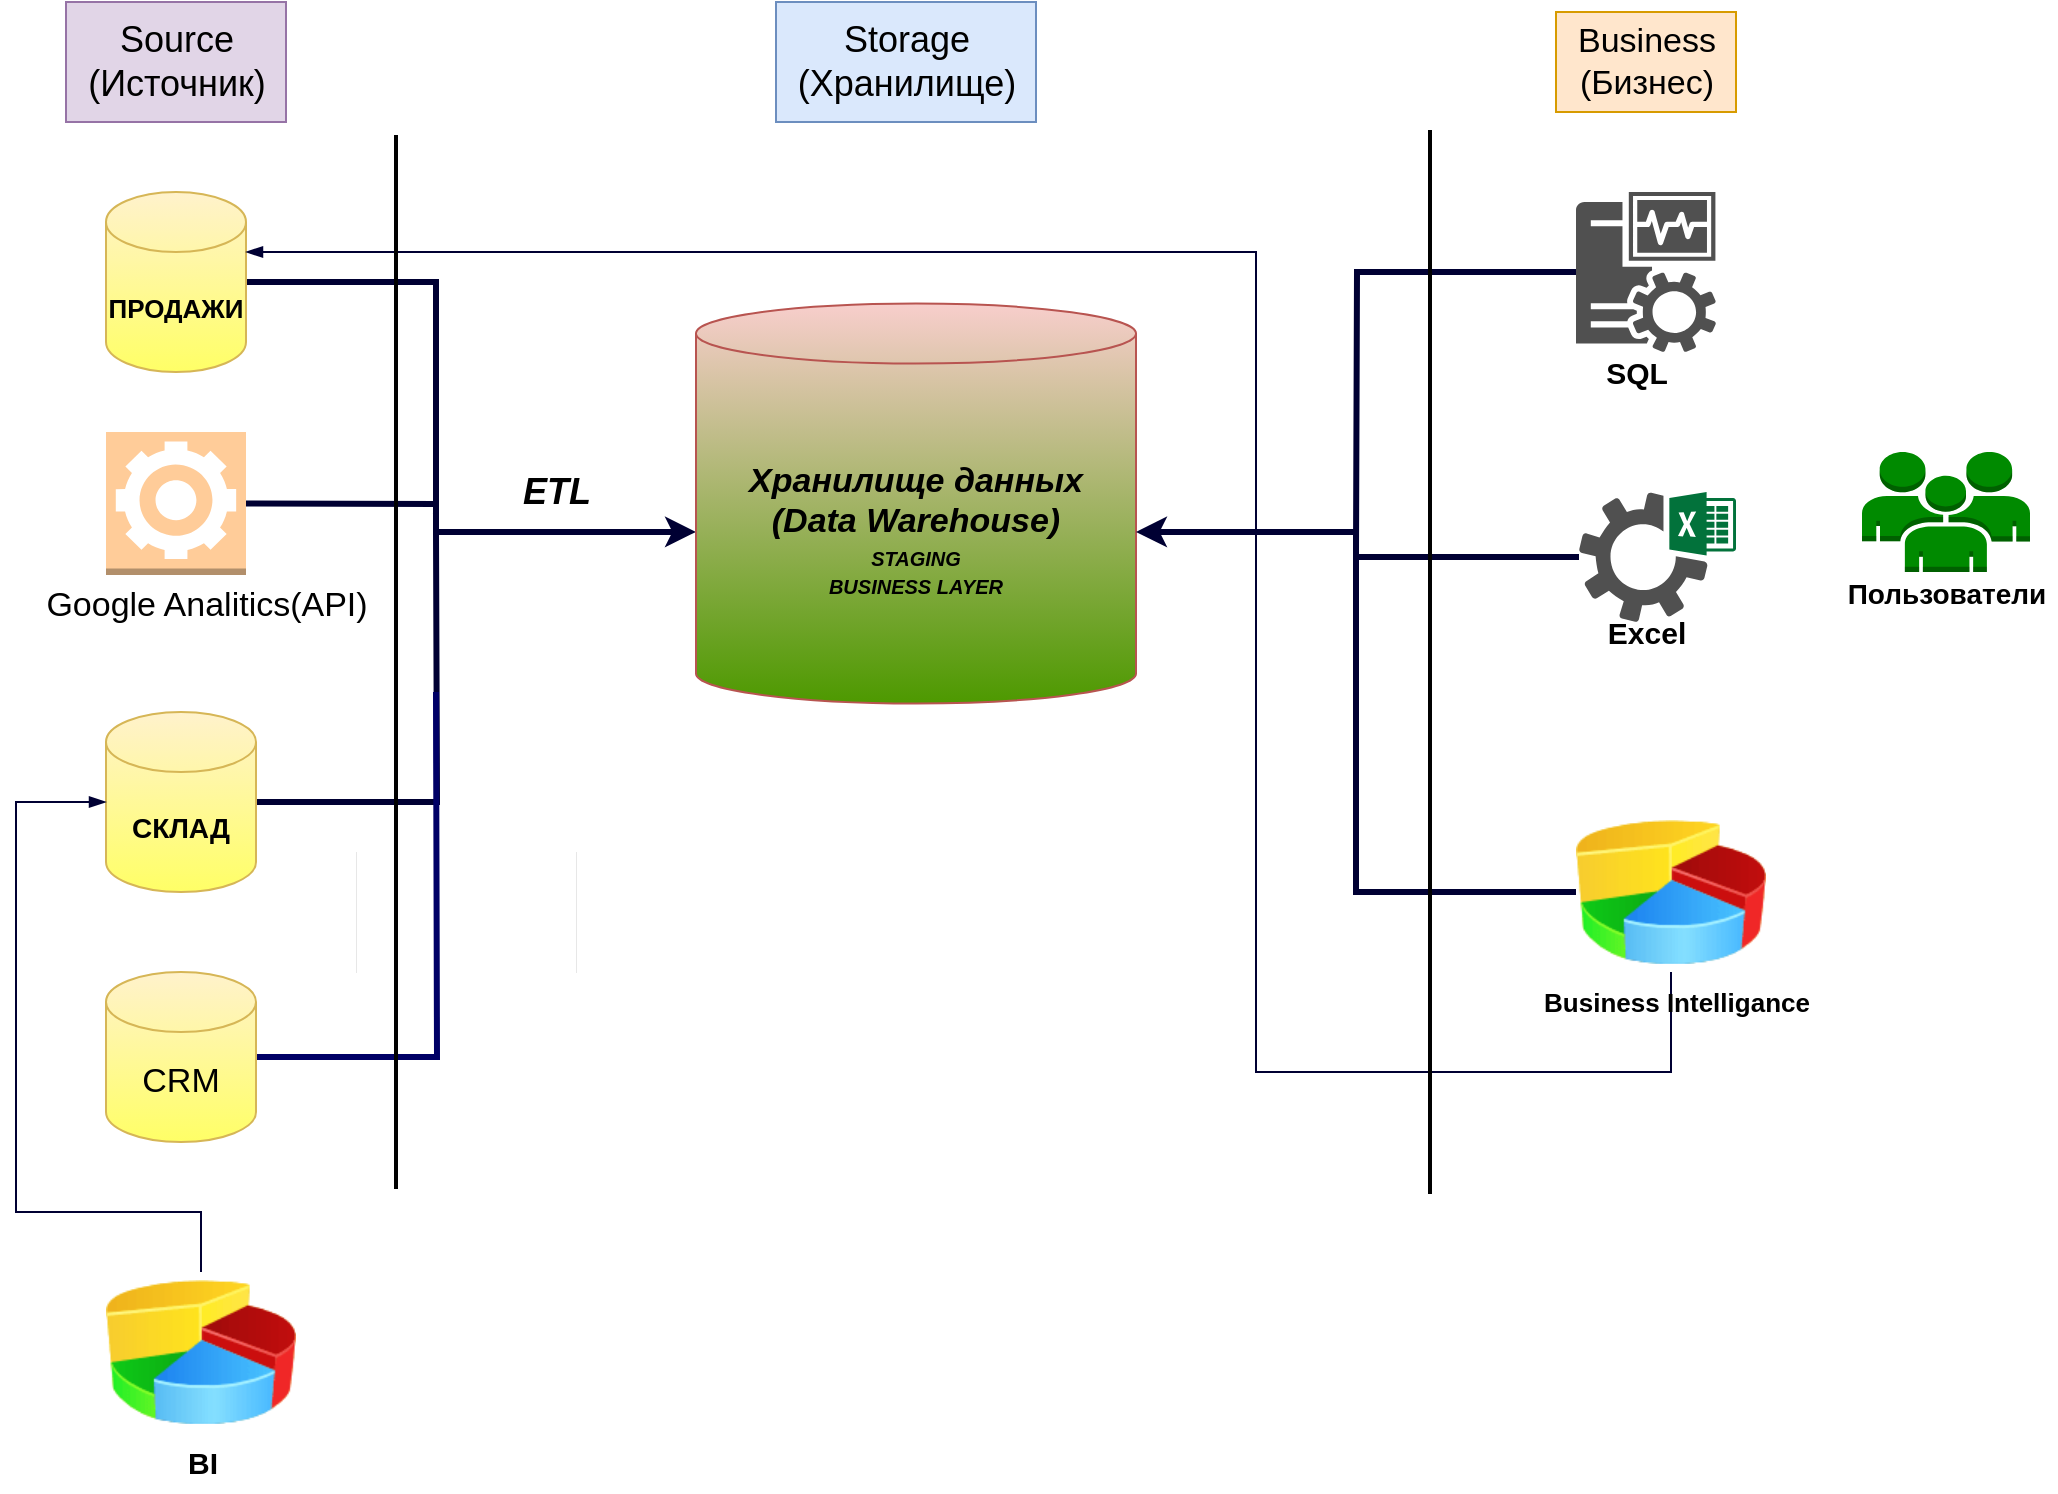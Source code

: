 <mxfile version="20.6.1" type="device"><diagram id="0FAVUtcgUGuAoiuzLJDe" name="Страница 1"><mxGraphModel dx="868" dy="553" grid="1" gridSize="10" guides="1" tooltips="1" connect="1" arrows="1" fold="1" page="1" pageScale="1" pageWidth="827" pageHeight="1169" math="0" shadow="0"><root><mxCell id="0"/><mxCell id="1" parent="0"/><mxCell id="oLMh64dzQplEeLsYrdpY-2" style="edgeStyle=orthogonalEdgeStyle;rounded=0;orthogonalLoop=1;jettySize=auto;html=1;exitX=1;exitY=0.5;exitDx=0;exitDy=0;exitPerimeter=0;entryX=0;entryY=0.571;entryDx=0;entryDy=0;entryPerimeter=0;strokeWidth=3;strokeColor=#000033;" edge="1" parent="1" source="dggA0dbT6htzfZajGR61-1" target="dggA0dbT6htzfZajGR61-3"><mxGeometry relative="1" as="geometry"><Array as="points"><mxPoint x="220" y="155"/><mxPoint x="220" y="280"/></Array></mxGeometry></mxCell><mxCell id="dggA0dbT6htzfZajGR61-1" value="&lt;font style=&quot;font-size: 13px;&quot;&gt;&lt;b&gt;ПРОДАЖИ&lt;/b&gt;&lt;/font&gt;" style="shape=cylinder3;whiteSpace=wrap;html=1;boundedLbl=1;backgroundOutline=1;size=15;fillColor=#fff2cc;strokeColor=#d6b656;gradientColor=#FFFF66;" parent="1" vertex="1"><mxGeometry x="55" y="110" width="70" height="90" as="geometry"/></mxCell><mxCell id="dggA0dbT6htzfZajGR61-3" value="&lt;b style=&quot;font-size: 10px;&quot;&gt;&lt;i style=&quot;&quot;&gt;&lt;span style=&quot;font-size: 17px;&quot;&gt;Хранилище данных&lt;/span&gt;&lt;br&gt;&lt;span style=&quot;font-size: 17px;&quot;&gt;(Data Warehouse)&lt;/span&gt;&lt;br&gt;&lt;font style=&quot;font-size: 10px;&quot;&gt;STAGING&lt;br&gt;&lt;/font&gt;BUSINESS LAYER&lt;br&gt;&lt;/i&gt;&lt;/b&gt;" style="shape=cylinder3;whiteSpace=wrap;html=1;boundedLbl=1;backgroundOutline=1;size=15;fillColor=#f8cecc;strokeColor=#b85450;gradientColor=#4D9900;" parent="1" vertex="1"><mxGeometry x="350" y="165.75" width="220" height="200" as="geometry"/></mxCell><mxCell id="dggA0dbT6htzfZajGR61-4" value="&lt;font style=&quot;font-size: 18px;&quot;&gt;Source&lt;br&gt;(Источник)&lt;/font&gt;" style="text;html=1;align=center;verticalAlign=middle;resizable=0;points=[];autosize=1;strokeColor=#9673a6;fillColor=#e1d5e7;" parent="1" vertex="1"><mxGeometry x="35" y="15" width="110" height="60" as="geometry"/></mxCell><mxCell id="dggA0dbT6htzfZajGR61-5" value="Storage&lt;br&gt;(Хранилище)" style="text;html=1;align=center;verticalAlign=middle;resizable=0;points=[];autosize=1;strokeColor=#6c8ebf;fillColor=#dae8fc;fontSize=18;" parent="1" vertex="1"><mxGeometry x="390" y="15" width="130" height="60" as="geometry"/></mxCell><mxCell id="dggA0dbT6htzfZajGR61-6" value="Business&lt;br&gt;(Бизнес)" style="text;html=1;align=center;verticalAlign=middle;resizable=0;points=[];autosize=1;strokeColor=#d79b00;fillColor=#ffe6cc;fontSize=17;" parent="1" vertex="1"><mxGeometry x="780" y="20" width="90" height="50" as="geometry"/></mxCell><mxCell id="dggA0dbT6htzfZajGR61-11" style="edgeStyle=orthogonalEdgeStyle;rounded=0;orthogonalLoop=1;jettySize=auto;html=1;exitX=1;exitY=0.5;exitDx=0;exitDy=0;exitPerimeter=0;fontSize=17;endArrow=none;endFill=0;strokeWidth=3;strokeColor=#000033;" parent="1" source="dggA0dbT6htzfZajGR61-8" edge="1"><mxGeometry relative="1" as="geometry"><mxPoint x="220" y="280" as="targetPoint"/></mxGeometry></mxCell><mxCell id="dggA0dbT6htzfZajGR61-8" value="&lt;font style=&quot;font-size: 14px;&quot;&gt;&lt;b&gt;СКЛАД&lt;/b&gt;&lt;/font&gt;" style="shape=cylinder3;whiteSpace=wrap;html=1;boundedLbl=1;backgroundOutline=1;size=15;fontSize=17;fillColor=#fff2cc;strokeColor=#d6b656;gradientColor=#FFFF66;" parent="1" vertex="1"><mxGeometry x="55" y="370" width="75" height="90" as="geometry"/></mxCell><mxCell id="dggA0dbT6htzfZajGR61-12" style="edgeStyle=orthogonalEdgeStyle;rounded=0;orthogonalLoop=1;jettySize=auto;html=1;exitX=1;exitY=0.5;exitDx=0;exitDy=0;exitPerimeter=0;fontSize=17;endArrow=none;endFill=0;strokeWidth=3;strokeColor=#000066;" parent="1" source="dggA0dbT6htzfZajGR61-9" edge="1"><mxGeometry relative="1" as="geometry"><mxPoint x="220" y="360" as="targetPoint"/></mxGeometry></mxCell><mxCell id="dggA0dbT6htzfZajGR61-9" value="CRM" style="shape=cylinder3;whiteSpace=wrap;html=1;boundedLbl=1;backgroundOutline=1;size=15;fontSize=17;fillColor=#fff2cc;strokeColor=#d6b656;gradientColor=#FFFF66;" parent="1" vertex="1"><mxGeometry x="55" y="500" width="75" height="85" as="geometry"/></mxCell><mxCell id="dggA0dbT6htzfZajGR61-15" value="Google Analitics(API)" style="text;html=1;align=center;verticalAlign=middle;resizable=0;points=[];autosize=1;strokeColor=none;fillColor=none;fontSize=17;" parent="1" vertex="1"><mxGeometry x="10" y="301.5" width="190" height="30" as="geometry"/></mxCell><mxCell id="dggA0dbT6htzfZajGR61-17" style="rounded=0;orthogonalLoop=1;jettySize=auto;html=1;exitX=1;exitY=0.5;exitDx=0;exitDy=0;exitPerimeter=0;fontSize=17;strokeWidth=3;shadow=0;endArrow=baseDash;endFill=0;strokeColor=#000033;" parent="1" source="dggA0dbT6htzfZajGR61-16" edge="1"><mxGeometry relative="1" as="geometry"><mxPoint x="220" y="266" as="targetPoint"/></mxGeometry></mxCell><mxCell id="dggA0dbT6htzfZajGR61-16" value="" style="outlineConnect=0;dashed=0;verticalLabelPosition=bottom;verticalAlign=top;align=center;html=1;shape=mxgraph.aws3.worker;fontSize=17;fillColor=#ffcc99;strokeColor=#36393d;" parent="1" vertex="1"><mxGeometry x="55" y="230" width="70" height="71.5" as="geometry"/></mxCell><mxCell id="dggA0dbT6htzfZajGR61-21" style="edgeStyle=none;rounded=0;orthogonalLoop=1;jettySize=auto;html=1;entryX=0.5;entryY=0;entryDx=0;entryDy=0;entryPerimeter=0;shadow=0;strokeWidth=3;fontSize=17;endArrow=none;endFill=0;" parent="1" source="dggA0dbT6htzfZajGR61-9" target="dggA0dbT6htzfZajGR61-9" edge="1"><mxGeometry relative="1" as="geometry"/></mxCell><mxCell id="dggA0dbT6htzfZajGR61-22" style="edgeStyle=none;rounded=0;orthogonalLoop=1;jettySize=auto;html=1;entryX=0.5;entryY=0;entryDx=0;entryDy=0;entryPerimeter=0;shadow=0;strokeWidth=3;fontSize=17;endArrow=none;endFill=0;" parent="1" source="dggA0dbT6htzfZajGR61-9" target="dggA0dbT6htzfZajGR61-9" edge="1"><mxGeometry relative="1" as="geometry"/></mxCell><mxCell id="dggA0dbT6htzfZajGR61-24" value="&lt;font style=&quot;font-size: 18px;&quot;&gt;&lt;b&gt;&lt;i&gt;ETL&lt;/i&gt;&lt;/b&gt;&lt;/font&gt;" style="text;html=1;align=center;verticalAlign=middle;resizable=0;points=[];autosize=1;strokeColor=none;fillColor=none;fontSize=14;" parent="1" vertex="1"><mxGeometry x="250" y="240" width="60" height="40" as="geometry"/></mxCell><mxCell id="oLMh64dzQplEeLsYrdpY-10" style="edgeStyle=orthogonalEdgeStyle;rounded=0;orthogonalLoop=1;jettySize=auto;html=1;exitX=0;exitY=0.5;exitDx=0;exitDy=0;entryX=1;entryY=0.571;entryDx=0;entryDy=0;entryPerimeter=0;strokeColor=#000033;strokeWidth=3;" edge="1" parent="1" source="oLMh64dzQplEeLsYrdpY-4" target="dggA0dbT6htzfZajGR61-3"><mxGeometry relative="1" as="geometry"><Array as="points"><mxPoint x="680" y="460"/><mxPoint x="680" y="280"/></Array></mxGeometry></mxCell><mxCell id="oLMh64dzQplEeLsYrdpY-37" style="edgeStyle=orthogonalEdgeStyle;rounded=0;orthogonalLoop=1;jettySize=auto;html=1;exitX=0.5;exitY=1;exitDx=0;exitDy=0;strokeColor=#000033;strokeWidth=1;fontSize=10;endArrow=blockThin;endFill=1;" edge="1" parent="1" source="oLMh64dzQplEeLsYrdpY-4" target="dggA0dbT6htzfZajGR61-1"><mxGeometry relative="1" as="geometry"><mxPoint x="510" y="140" as="targetPoint"/><Array as="points"><mxPoint x="838" y="550"/><mxPoint x="630" y="550"/><mxPoint x="630" y="140"/></Array></mxGeometry></mxCell><mxCell id="oLMh64dzQplEeLsYrdpY-4" value="" style="image;html=1;image=img/lib/clip_art/finance/Pie_Chart_128x128.png;gradientColor=#FFFF66;" vertex="1" parent="1"><mxGeometry x="790" y="420" width="95" height="80" as="geometry"/></mxCell><mxCell id="oLMh64dzQplEeLsYrdpY-9" value="Business Intelligance" style="text;html=1;align=center;verticalAlign=middle;resizable=0;points=[];autosize=1;strokeColor=none;fillColor=none;fontStyle=1;fontSize=13;" vertex="1" parent="1"><mxGeometry x="760" y="500" width="160" height="30" as="geometry"/></mxCell><mxCell id="oLMh64dzQplEeLsYrdpY-16" style="edgeStyle=orthogonalEdgeStyle;rounded=0;orthogonalLoop=1;jettySize=auto;html=1;strokeColor=#000033;strokeWidth=3;fontSize=15;endArrow=none;endFill=0;" edge="1" parent="1" source="oLMh64dzQplEeLsYrdpY-11"><mxGeometry relative="1" as="geometry"><mxPoint x="680" y="292.5" as="targetPoint"/></mxGeometry></mxCell><mxCell id="oLMh64dzQplEeLsYrdpY-11" value="" style="sketch=0;pointerEvents=1;shadow=0;dashed=0;html=1;strokeColor=none;fillColor=#505050;labelPosition=center;verticalLabelPosition=bottom;verticalAlign=top;outlineConnect=0;align=center;shape=mxgraph.office.services.excel_services;fontSize=13;" vertex="1" parent="1"><mxGeometry x="791.5" y="260" width="78.5" height="65" as="geometry"/></mxCell><mxCell id="oLMh64dzQplEeLsYrdpY-12" value="&lt;b&gt;&lt;font style=&quot;font-size: 15px;&quot;&gt;Excel&lt;/font&gt;&lt;/b&gt;" style="text;html=1;align=center;verticalAlign=middle;resizable=0;points=[];autosize=1;strokeColor=none;fillColor=none;fontSize=13;" vertex="1" parent="1"><mxGeometry x="795" y="315" width="60" height="30" as="geometry"/></mxCell><mxCell id="oLMh64dzQplEeLsYrdpY-18" style="edgeStyle=orthogonalEdgeStyle;rounded=0;orthogonalLoop=1;jettySize=auto;html=1;strokeColor=#000033;strokeWidth=3;fontSize=15;endArrow=none;endFill=0;" edge="1" parent="1" source="oLMh64dzQplEeLsYrdpY-13"><mxGeometry relative="1" as="geometry"><mxPoint x="680" y="290" as="targetPoint"/></mxGeometry></mxCell><mxCell id="oLMh64dzQplEeLsYrdpY-13" value="" style="sketch=0;pointerEvents=1;shadow=0;dashed=0;html=1;strokeColor=none;fillColor=#505050;labelPosition=center;verticalLabelPosition=bottom;verticalAlign=top;outlineConnect=0;align=center;shape=mxgraph.office.servers.monitoring_sql_reporting_services;fontSize=15;" vertex="1" parent="1"><mxGeometry x="790" y="110" width="70" height="80" as="geometry"/></mxCell><mxCell id="oLMh64dzQplEeLsYrdpY-15" value="&lt;b&gt;SQL&lt;/b&gt;" style="text;html=1;align=center;verticalAlign=middle;resizable=0;points=[];autosize=1;strokeColor=none;fillColor=none;fontSize=15;" vertex="1" parent="1"><mxGeometry x="795" y="185" width="50" height="30" as="geometry"/></mxCell><mxCell id="oLMh64dzQplEeLsYrdpY-19" value="" style="outlineConnect=0;dashed=0;verticalLabelPosition=bottom;verticalAlign=top;align=center;html=1;shape=mxgraph.aws3.users;fillColor=#008a00;fontSize=15;strokeColor=#005700;fontColor=#ffffff;" vertex="1" parent="1"><mxGeometry x="933" y="240" width="84" height="60" as="geometry"/></mxCell><mxCell id="oLMh64dzQplEeLsYrdpY-20" value="&lt;b&gt;&lt;font style=&quot;font-size: 14px;&quot;&gt;Пользователи&lt;/font&gt;&lt;/b&gt;" style="text;html=1;align=center;verticalAlign=middle;resizable=0;points=[];autosize=1;strokeColor=none;fillColor=none;fontSize=15;" vertex="1" parent="1"><mxGeometry x="920" y="295" width="110" height="30" as="geometry"/></mxCell><mxCell id="oLMh64dzQplEeLsYrdpY-22" style="edgeStyle=orthogonalEdgeStyle;rounded=0;orthogonalLoop=1;jettySize=auto;html=1;entryX=0;entryY=0.5;entryDx=0;entryDy=0;entryPerimeter=0;strokeColor=#000033;strokeWidth=1;fontSize=14;endArrow=blockThin;endFill=1;" edge="1" parent="1" source="oLMh64dzQplEeLsYrdpY-21" target="dggA0dbT6htzfZajGR61-8"><mxGeometry relative="1" as="geometry"><Array as="points"><mxPoint x="103" y="620"/><mxPoint x="10" y="620"/><mxPoint x="10" y="415"/></Array></mxGeometry></mxCell><mxCell id="oLMh64dzQplEeLsYrdpY-21" value="" style="image;html=1;image=img/lib/clip_art/finance/Pie_Chart_128x128.png;gradientColor=#FFFF66;" vertex="1" parent="1"><mxGeometry x="55" y="650" width="95" height="80" as="geometry"/></mxCell><mxCell id="oLMh64dzQplEeLsYrdpY-23" value="&lt;b&gt;&lt;font style=&quot;font-size: 15px;&quot;&gt;BI&lt;/font&gt;&lt;/b&gt;" style="text;html=1;align=center;verticalAlign=middle;resizable=0;points=[];autosize=1;strokeColor=none;fillColor=none;fontSize=14;" vertex="1" parent="1"><mxGeometry x="82.5" y="730" width="40" height="30" as="geometry"/></mxCell><mxCell id="oLMh64dzQplEeLsYrdpY-29" value="" style="shape=partialRectangle;whiteSpace=wrap;html=1;top=0;bottom=0;fillColor=none;strokeWidth=0;fontSize=15;" vertex="1" parent="1"><mxGeometry x="180" y="440" width="110" height="60" as="geometry"/></mxCell><mxCell id="oLMh64dzQplEeLsYrdpY-33" value="" style="shape=partialRectangle;whiteSpace=wrap;html=1;right=0;top=0;bottom=0;fillColor=none;routingCenterX=-0.5;strokeWidth=2;fontSize=15;" vertex="1" parent="1"><mxGeometry x="200" y="82.5" width="120" height="525" as="geometry"/></mxCell><mxCell id="oLMh64dzQplEeLsYrdpY-35" value="" style="shape=partialRectangle;whiteSpace=wrap;html=1;right=0;top=0;bottom=0;fillColor=none;routingCenterX=-0.5;strokeWidth=2;fontSize=15;" vertex="1" parent="1"><mxGeometry x="717" y="80" width="110" height="530" as="geometry"/></mxCell></root></mxGraphModel></diagram></mxfile>
